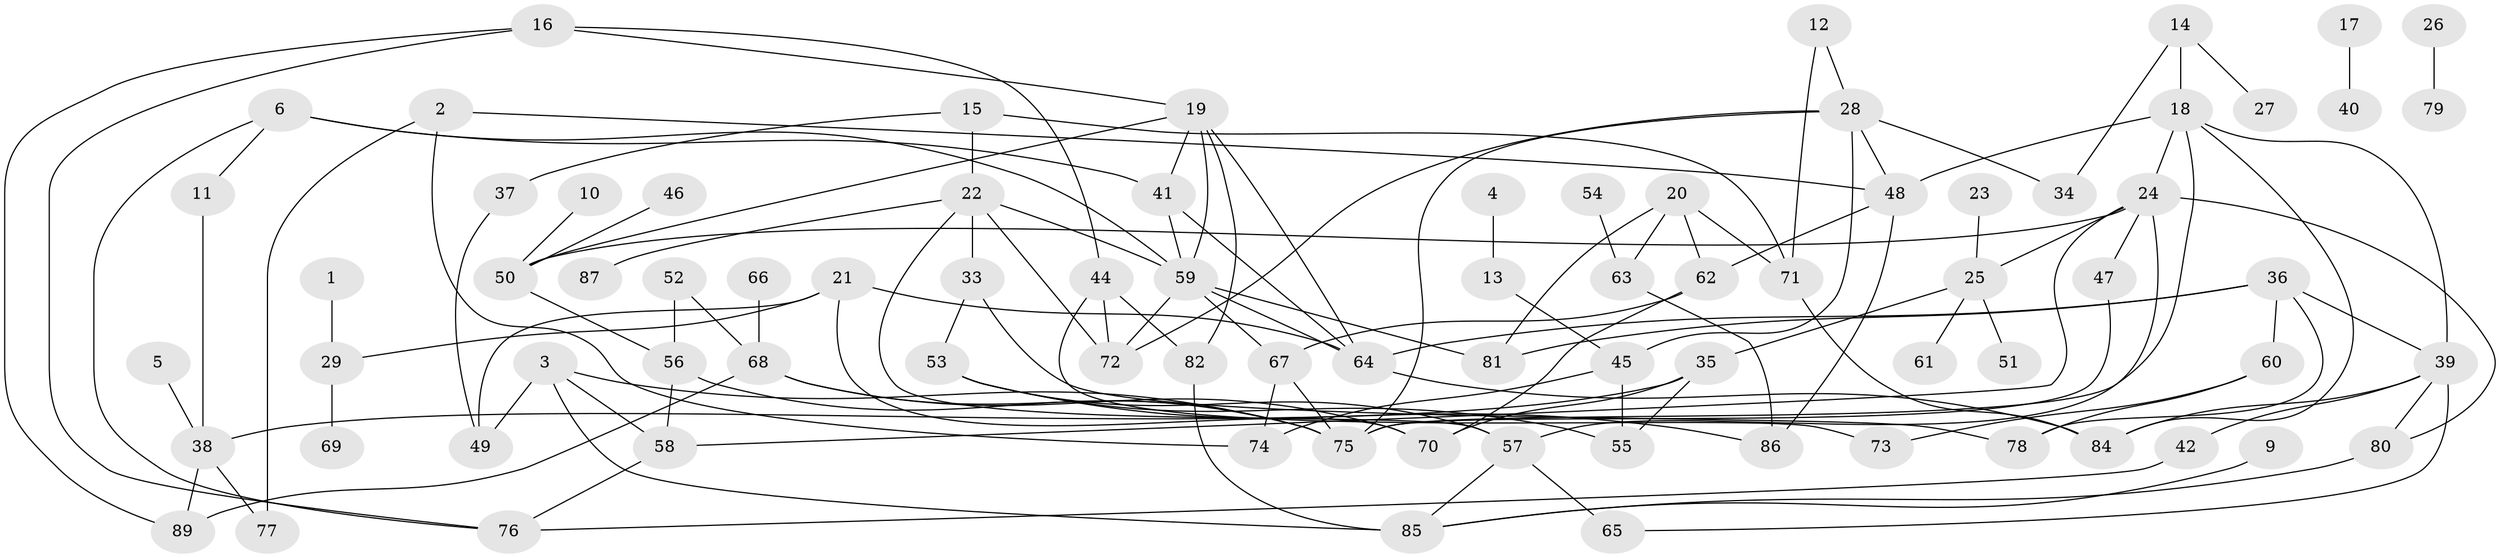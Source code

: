 // original degree distribution, {1: 0.15079365079365079, 2: 0.2857142857142857, 3: 0.20634920634920634, 5: 0.0873015873015873, 4: 0.15079365079365079, 6: 0.03968253968253968, 0: 0.06349206349206349, 7: 0.015873015873015872}
// Generated by graph-tools (version 1.1) at 2025/35/03/04/25 23:35:46]
// undirected, 81 vertices, 131 edges
graph export_dot {
  node [color=gray90,style=filled];
  1;
  2;
  3;
  4;
  5;
  6;
  9;
  10;
  11;
  12;
  13;
  14;
  15;
  16;
  17;
  18;
  19;
  20;
  21;
  22;
  23;
  24;
  25;
  26;
  27;
  28;
  29;
  33;
  34;
  35;
  36;
  37;
  38;
  39;
  40;
  41;
  42;
  44;
  45;
  46;
  47;
  48;
  49;
  50;
  51;
  52;
  53;
  54;
  55;
  56;
  57;
  58;
  59;
  60;
  61;
  62;
  63;
  64;
  65;
  66;
  67;
  68;
  69;
  70;
  71;
  72;
  73;
  74;
  75;
  76;
  77;
  78;
  79;
  80;
  81;
  82;
  84;
  85;
  86;
  87;
  89;
  1 -- 29 [weight=1.0];
  2 -- 48 [weight=1.0];
  2 -- 74 [weight=1.0];
  2 -- 77 [weight=1.0];
  3 -- 49 [weight=1.0];
  3 -- 58 [weight=1.0];
  3 -- 75 [weight=1.0];
  3 -- 85 [weight=2.0];
  4 -- 13 [weight=1.0];
  5 -- 38 [weight=1.0];
  6 -- 11 [weight=1.0];
  6 -- 41 [weight=1.0];
  6 -- 59 [weight=1.0];
  6 -- 76 [weight=1.0];
  9 -- 85 [weight=1.0];
  10 -- 50 [weight=2.0];
  11 -- 38 [weight=1.0];
  12 -- 28 [weight=1.0];
  12 -- 71 [weight=1.0];
  13 -- 45 [weight=1.0];
  14 -- 18 [weight=1.0];
  14 -- 27 [weight=1.0];
  14 -- 34 [weight=1.0];
  15 -- 22 [weight=1.0];
  15 -- 37 [weight=1.0];
  15 -- 71 [weight=1.0];
  16 -- 19 [weight=1.0];
  16 -- 44 [weight=1.0];
  16 -- 76 [weight=1.0];
  16 -- 89 [weight=1.0];
  17 -- 40 [weight=1.0];
  18 -- 24 [weight=1.0];
  18 -- 39 [weight=1.0];
  18 -- 48 [weight=1.0];
  18 -- 75 [weight=1.0];
  18 -- 84 [weight=1.0];
  19 -- 41 [weight=1.0];
  19 -- 50 [weight=1.0];
  19 -- 59 [weight=1.0];
  19 -- 64 [weight=1.0];
  19 -- 82 [weight=1.0];
  20 -- 62 [weight=2.0];
  20 -- 63 [weight=1.0];
  20 -- 71 [weight=1.0];
  20 -- 81 [weight=1.0];
  21 -- 29 [weight=1.0];
  21 -- 49 [weight=1.0];
  21 -- 64 [weight=1.0];
  21 -- 70 [weight=1.0];
  22 -- 33 [weight=1.0];
  22 -- 57 [weight=1.0];
  22 -- 59 [weight=1.0];
  22 -- 72 [weight=1.0];
  22 -- 87 [weight=1.0];
  23 -- 25 [weight=1.0];
  24 -- 25 [weight=1.0];
  24 -- 47 [weight=1.0];
  24 -- 50 [weight=1.0];
  24 -- 57 [weight=1.0];
  24 -- 58 [weight=1.0];
  24 -- 80 [weight=1.0];
  25 -- 35 [weight=1.0];
  25 -- 51 [weight=1.0];
  25 -- 61 [weight=1.0];
  26 -- 79 [weight=1.0];
  28 -- 34 [weight=1.0];
  28 -- 45 [weight=1.0];
  28 -- 48 [weight=1.0];
  28 -- 72 [weight=1.0];
  28 -- 75 [weight=1.0];
  29 -- 69 [weight=1.0];
  33 -- 53 [weight=1.0];
  33 -- 78 [weight=1.0];
  35 -- 38 [weight=1.0];
  35 -- 55 [weight=1.0];
  35 -- 70 [weight=1.0];
  36 -- 39 [weight=1.0];
  36 -- 60 [weight=1.0];
  36 -- 64 [weight=2.0];
  36 -- 78 [weight=1.0];
  36 -- 81 [weight=1.0];
  37 -- 49 [weight=1.0];
  38 -- 77 [weight=1.0];
  38 -- 89 [weight=1.0];
  39 -- 42 [weight=1.0];
  39 -- 65 [weight=1.0];
  39 -- 80 [weight=1.0];
  39 -- 84 [weight=1.0];
  41 -- 59 [weight=1.0];
  41 -- 64 [weight=1.0];
  42 -- 76 [weight=1.0];
  44 -- 72 [weight=1.0];
  44 -- 73 [weight=1.0];
  44 -- 82 [weight=1.0];
  45 -- 55 [weight=1.0];
  45 -- 74 [weight=1.0];
  46 -- 50 [weight=1.0];
  47 -- 75 [weight=1.0];
  48 -- 62 [weight=1.0];
  48 -- 86 [weight=1.0];
  50 -- 56 [weight=1.0];
  52 -- 56 [weight=1.0];
  52 -- 68 [weight=1.0];
  53 -- 55 [weight=1.0];
  53 -- 57 [weight=1.0];
  53 -- 86 [weight=1.0];
  54 -- 63 [weight=1.0];
  56 -- 58 [weight=1.0];
  56 -- 75 [weight=1.0];
  57 -- 65 [weight=1.0];
  57 -- 85 [weight=1.0];
  58 -- 76 [weight=1.0];
  59 -- 64 [weight=1.0];
  59 -- 67 [weight=1.0];
  59 -- 72 [weight=1.0];
  59 -- 81 [weight=1.0];
  60 -- 73 [weight=1.0];
  60 -- 78 [weight=1.0];
  62 -- 67 [weight=1.0];
  62 -- 70 [weight=1.0];
  63 -- 86 [weight=1.0];
  64 -- 84 [weight=1.0];
  66 -- 68 [weight=1.0];
  67 -- 74 [weight=1.0];
  67 -- 75 [weight=1.0];
  68 -- 70 [weight=1.0];
  68 -- 75 [weight=1.0];
  68 -- 89 [weight=1.0];
  71 -- 84 [weight=1.0];
  80 -- 85 [weight=1.0];
  82 -- 85 [weight=1.0];
}

